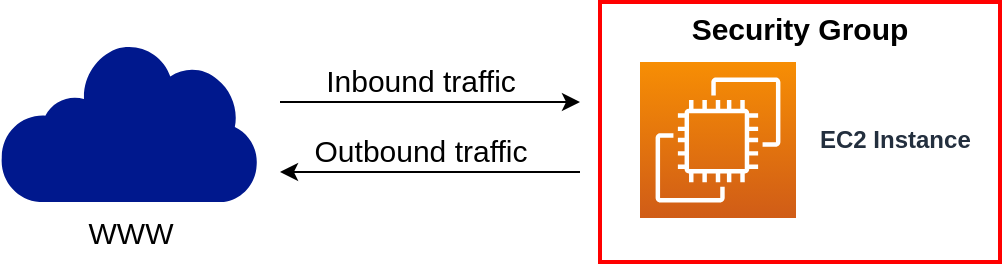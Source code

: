 <mxfile version="20.6.2" type="device"><diagram id="vw1c5jDym-L8UdgDkyj9" name="Page-1"><mxGraphModel dx="766" dy="829" grid="1" gridSize="10" guides="1" tooltips="1" connect="1" arrows="1" fold="1" page="1" pageScale="1" pageWidth="850" pageHeight="1100" math="0" shadow="0"><root><mxCell id="0"/><mxCell id="1" parent="0"/><mxCell id="hFSUUmS7DAQahQf9G5Tz-3" value="Security Group" style="fontStyle=1;verticalAlign=top;align=center;spacingTop=-2;fillColor=none;rounded=0;whiteSpace=wrap;html=1;strokeColor=#FF0000;strokeWidth=2;container=1;collapsible=0;expand=0;recursiveResize=0;fontSize=15;" vertex="1" parent="1"><mxGeometry x="420" y="380" width="200" height="130" as="geometry"/></mxCell><mxCell id="hFSUUmS7DAQahQf9G5Tz-4" value="EC2 Instance" style="sketch=0;points=[[0,0,0],[0.25,0,0],[0.5,0,0],[0.75,0,0],[1,0,0],[0,1,0],[0.25,1,0],[0.5,1,0],[0.75,1,0],[1,1,0],[0,0.25,0],[0,0.5,0],[0,0.75,0],[1,0.25,0],[1,0.5,0],[1,0.75,0]];outlineConnect=0;fontColor=#232F3E;gradientColor=#F78E04;gradientDirection=north;fillColor=#D05C17;strokeColor=#ffffff;dashed=0;verticalLabelPosition=middle;verticalAlign=middle;align=left;html=1;fontSize=12;fontStyle=1;aspect=fixed;shape=mxgraph.aws4.resourceIcon;resIcon=mxgraph.aws4.ec2;labelPosition=right;spacingLeft=10;" vertex="1" parent="hFSUUmS7DAQahQf9G5Tz-3"><mxGeometry x="20" y="30" width="78" height="78" as="geometry"/></mxCell><mxCell id="hFSUUmS7DAQahQf9G5Tz-8" value="" style="endArrow=classic;html=1;rounded=0;fontSize=20;" edge="1" parent="1"><mxGeometry width="50" height="50" relative="1" as="geometry"><mxPoint x="260" y="430" as="sourcePoint"/><mxPoint x="410" y="430" as="targetPoint"/></mxGeometry></mxCell><mxCell id="hFSUUmS7DAQahQf9G5Tz-9" value="Inbound traffic" style="edgeLabel;html=1;align=center;verticalAlign=middle;resizable=0;points=[];fontSize=15;" vertex="1" connectable="0" parent="hFSUUmS7DAQahQf9G5Tz-8"><mxGeometry x="0.52" relative="1" as="geometry"><mxPoint x="-44" y="-11" as="offset"/></mxGeometry></mxCell><mxCell id="hFSUUmS7DAQahQf9G5Tz-11" value="" style="endArrow=none;html=1;rounded=0;fontSize=20;startArrow=classic;startFill=1;endFill=0;" edge="1" parent="1"><mxGeometry width="50" height="50" relative="1" as="geometry"><mxPoint x="260" y="465" as="sourcePoint"/><mxPoint x="410" y="465" as="targetPoint"/></mxGeometry></mxCell><mxCell id="hFSUUmS7DAQahQf9G5Tz-12" value="Outbound traffic" style="edgeLabel;html=1;align=center;verticalAlign=middle;resizable=0;points=[];fontSize=15;" vertex="1" connectable="0" parent="hFSUUmS7DAQahQf9G5Tz-11"><mxGeometry x="0.52" relative="1" as="geometry"><mxPoint x="-44" y="-11" as="offset"/></mxGeometry></mxCell><mxCell id="hFSUUmS7DAQahQf9G5Tz-13" value="WWW" style="sketch=0;aspect=fixed;pointerEvents=1;shadow=0;dashed=0;html=1;strokeColor=none;labelPosition=center;verticalLabelPosition=bottom;verticalAlign=top;align=center;fillColor=#00188D;shape=mxgraph.mscae.enterprise.internet;fontSize=15;" vertex="1" parent="1"><mxGeometry x="120" y="400" width="129.04" height="80" as="geometry"/></mxCell></root></mxGraphModel></diagram></mxfile>